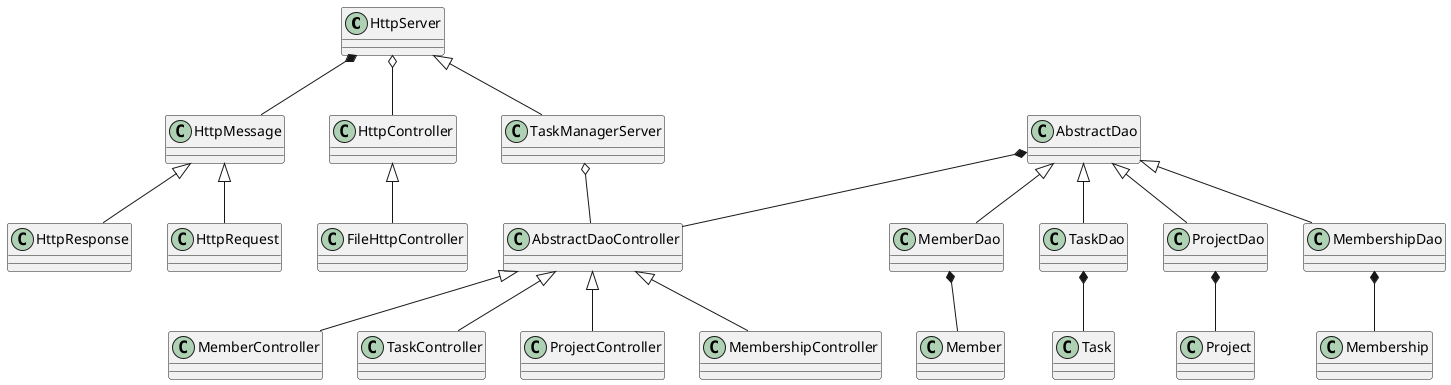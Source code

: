 @startuml
class HttpServer
class TaskManagerServer

class HttpMessage
class HttpRequest
class HttpResponse

class HttpController
class FileHttpController

HttpServer <|-- TaskManagerServer
HttpServer *-- HttpMessage
HttpServer o-- HttpController

TaskManagerServer o-- AbstractDaoController

HttpMessage <|-- HttpRequest
HttpMessage <|-- HttpResponse

HttpController <|-- FileHttpController
AbstractDaoController <|-- MemberController
AbstractDaoController <|-- TaskController
AbstractDaoController <|-- ProjectController
AbstractDaoController <|-- MembershipController


AbstractDao <|-- MemberDao
AbstractDao <|-- TaskDao
AbstractDao <|-- ProjectDao
AbstractDao <|-- MembershipDao

MemberDao *-- Member
TaskDao *-- Task
ProjectDao *-- Project
MembershipDao *-- Membership

AbstractDao *-- AbstractDaoController

@enduml